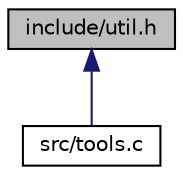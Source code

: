 digraph "include/util.h"
{
 // LATEX_PDF_SIZE
  edge [fontname="Helvetica",fontsize="10",labelfontname="Helvetica",labelfontsize="10"];
  node [fontname="Helvetica",fontsize="10",shape=record];
  Node1 [label="include/util.h",height=0.2,width=0.4,color="black", fillcolor="grey75", style="filled", fontcolor="black",tooltip="Cabecera que contiene las declaraciones de funciones y variables globales para el manejo de señales y..."];
  Node1 -> Node2 [dir="back",color="midnightblue",fontsize="10",style="solid",fontname="Helvetica"];
  Node2 [label="src/tools.c",height=0.2,width=0.4,color="black", fillcolor="white", style="filled",URL="$tools_8c.html",tooltip="Implementación de funciones de herramientas y utilidades."];
}
